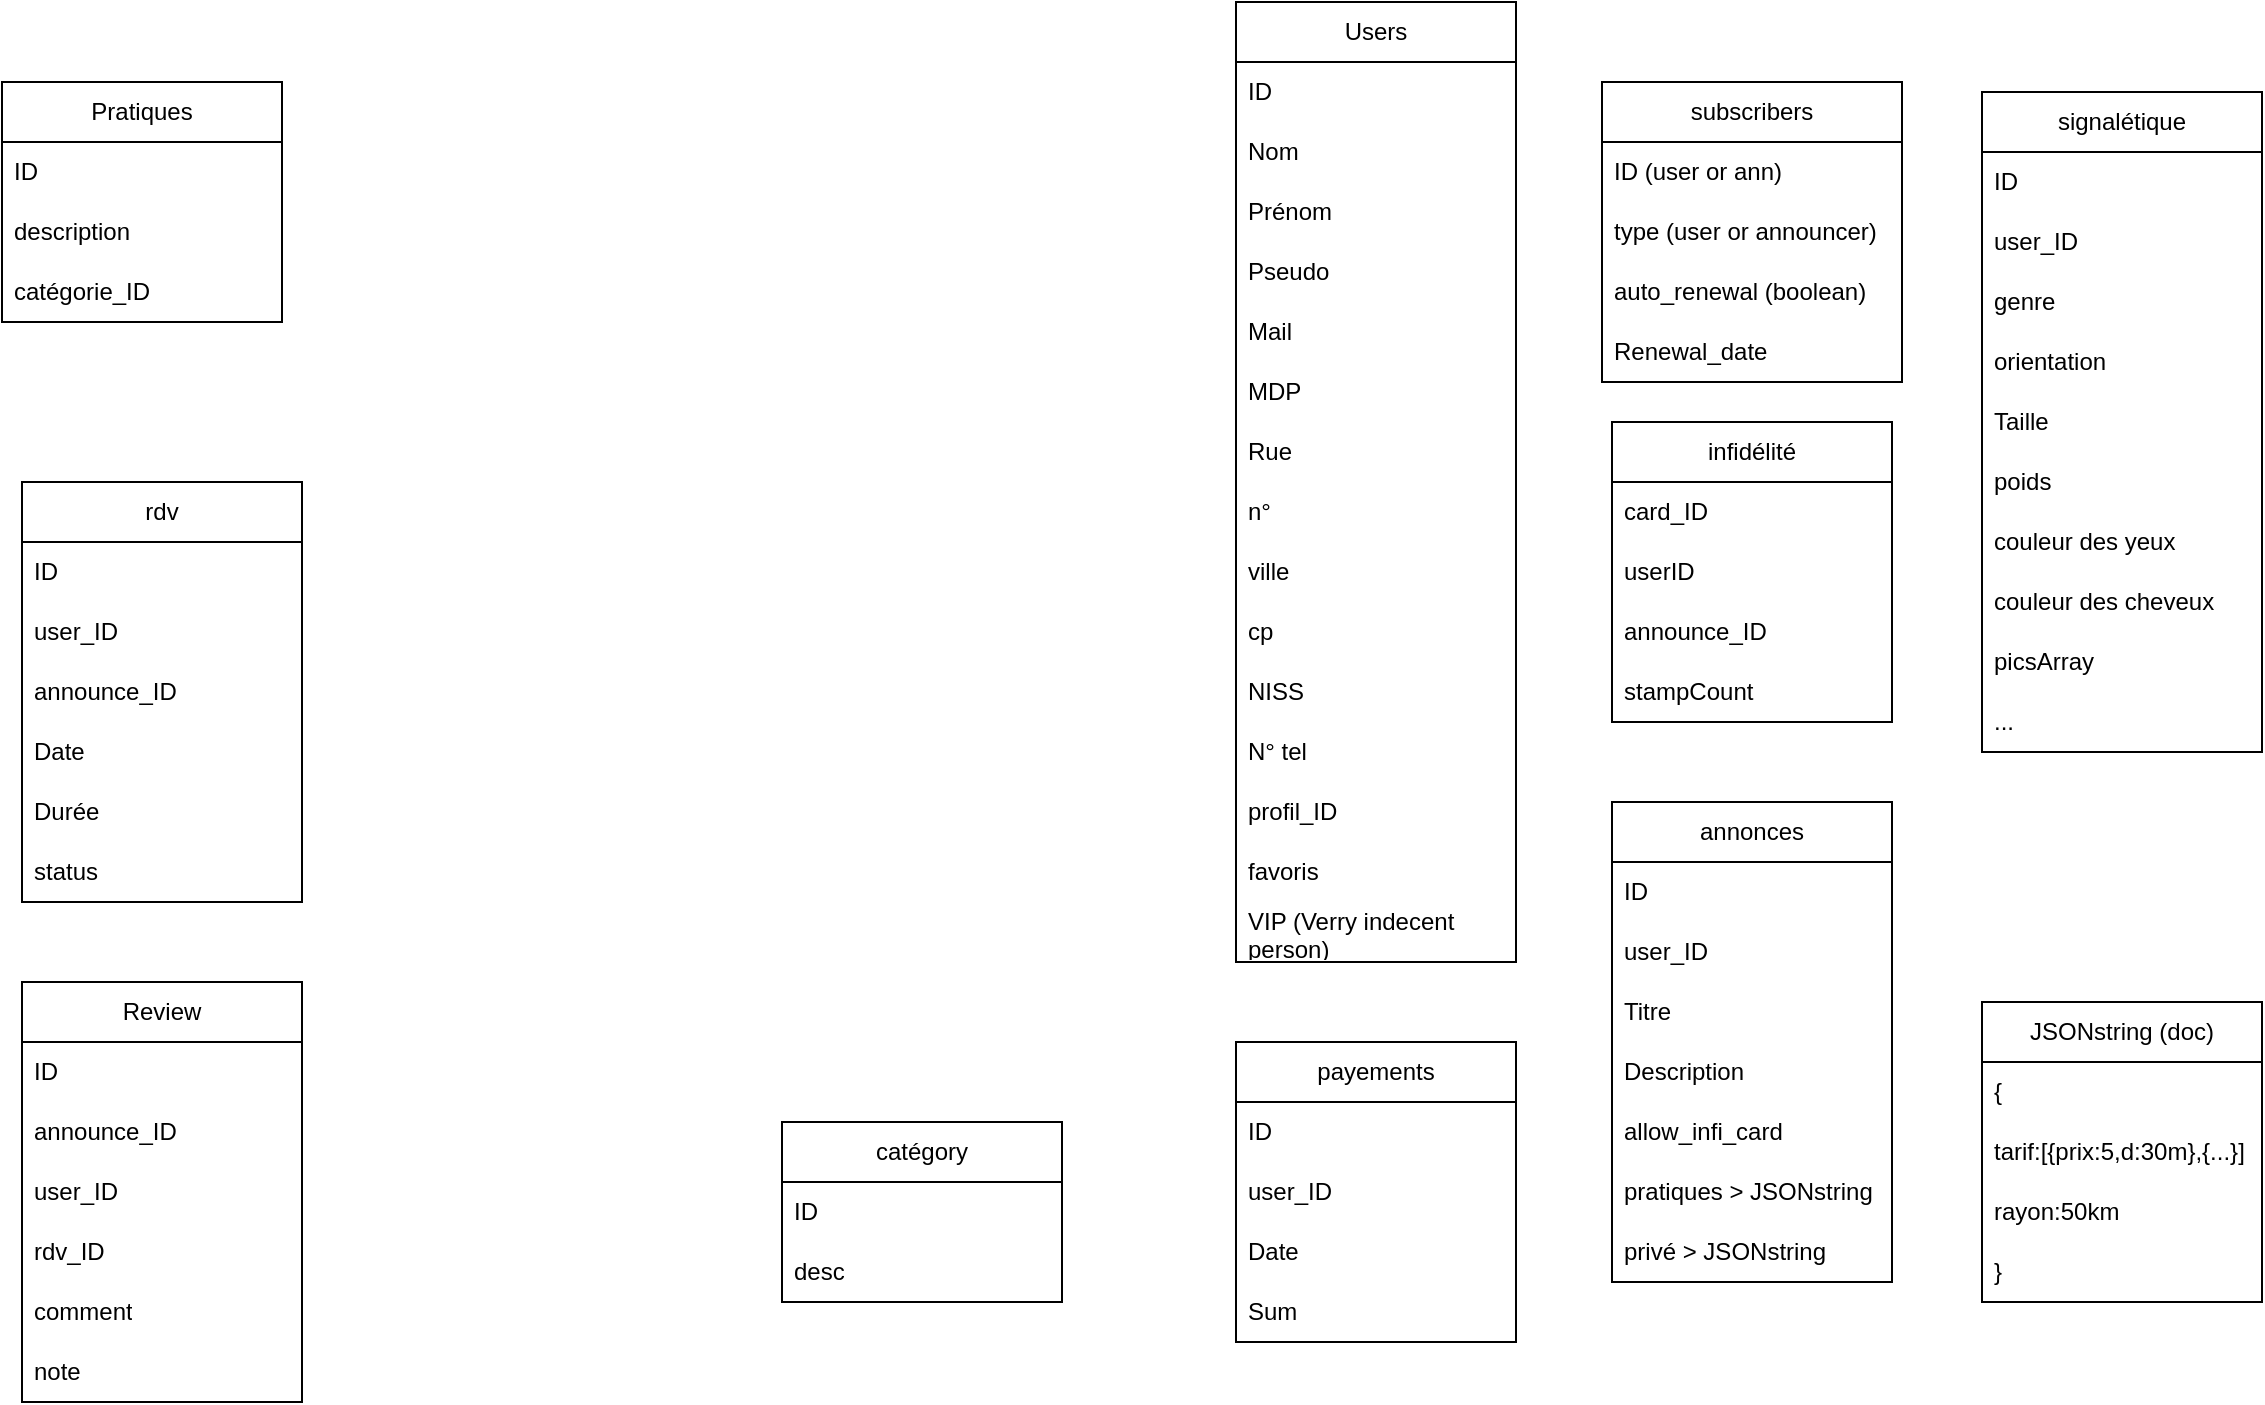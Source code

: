 <mxfile version="24.0.1" type="github">
  <diagram name="Page-1" id="em38hTdhP0eOgYKLyIxk">
    <mxGraphModel dx="1434" dy="782" grid="1" gridSize="10" guides="1" tooltips="1" connect="1" arrows="1" fold="1" page="1" pageScale="1" pageWidth="827" pageHeight="1169" math="0" shadow="0">
      <root>
        <mxCell id="0" />
        <mxCell id="1" parent="0" />
        <mxCell id="DHMOHSIansX_p8H2umuR-1" value="Users" style="swimlane;fontStyle=0;childLayout=stackLayout;horizontal=1;startSize=30;horizontalStack=0;resizeParent=1;resizeParentMax=0;resizeLast=0;collapsible=1;marginBottom=0;whiteSpace=wrap;html=1;" vertex="1" parent="1">
          <mxGeometry x="687" y="210" width="140" height="480" as="geometry" />
        </mxCell>
        <mxCell id="DHMOHSIansX_p8H2umuR-2" value="ID" style="text;strokeColor=none;fillColor=none;align=left;verticalAlign=middle;spacingLeft=4;spacingRight=4;overflow=hidden;points=[[0,0.5],[1,0.5]];portConstraint=eastwest;rotatable=0;whiteSpace=wrap;html=1;" vertex="1" parent="DHMOHSIansX_p8H2umuR-1">
          <mxGeometry y="30" width="140" height="30" as="geometry" />
        </mxCell>
        <mxCell id="DHMOHSIansX_p8H2umuR-3" value="Nom" style="text;strokeColor=none;fillColor=none;align=left;verticalAlign=middle;spacingLeft=4;spacingRight=4;overflow=hidden;points=[[0,0.5],[1,0.5]];portConstraint=eastwest;rotatable=0;whiteSpace=wrap;html=1;" vertex="1" parent="DHMOHSIansX_p8H2umuR-1">
          <mxGeometry y="60" width="140" height="30" as="geometry" />
        </mxCell>
        <mxCell id="DHMOHSIansX_p8H2umuR-4" value="Prénom" style="text;strokeColor=none;fillColor=none;align=left;verticalAlign=middle;spacingLeft=4;spacingRight=4;overflow=hidden;points=[[0,0.5],[1,0.5]];portConstraint=eastwest;rotatable=0;whiteSpace=wrap;html=1;" vertex="1" parent="DHMOHSIansX_p8H2umuR-1">
          <mxGeometry y="90" width="140" height="30" as="geometry" />
        </mxCell>
        <mxCell id="DHMOHSIansX_p8H2umuR-5" value="Pseudo" style="text;strokeColor=none;fillColor=none;align=left;verticalAlign=middle;spacingLeft=4;spacingRight=4;overflow=hidden;points=[[0,0.5],[1,0.5]];portConstraint=eastwest;rotatable=0;whiteSpace=wrap;html=1;" vertex="1" parent="DHMOHSIansX_p8H2umuR-1">
          <mxGeometry y="120" width="140" height="30" as="geometry" />
        </mxCell>
        <mxCell id="DHMOHSIansX_p8H2umuR-6" value="Mail" style="text;strokeColor=none;fillColor=none;align=left;verticalAlign=middle;spacingLeft=4;spacingRight=4;overflow=hidden;points=[[0,0.5],[1,0.5]];portConstraint=eastwest;rotatable=0;whiteSpace=wrap;html=1;" vertex="1" parent="DHMOHSIansX_p8H2umuR-1">
          <mxGeometry y="150" width="140" height="30" as="geometry" />
        </mxCell>
        <mxCell id="DHMOHSIansX_p8H2umuR-7" value="MDP" style="text;strokeColor=none;fillColor=none;align=left;verticalAlign=middle;spacingLeft=4;spacingRight=4;overflow=hidden;points=[[0,0.5],[1,0.5]];portConstraint=eastwest;rotatable=0;whiteSpace=wrap;html=1;" vertex="1" parent="DHMOHSIansX_p8H2umuR-1">
          <mxGeometry y="180" width="140" height="30" as="geometry" />
        </mxCell>
        <mxCell id="DHMOHSIansX_p8H2umuR-8" value="Rue" style="text;strokeColor=none;fillColor=none;align=left;verticalAlign=middle;spacingLeft=4;spacingRight=4;overflow=hidden;points=[[0,0.5],[1,0.5]];portConstraint=eastwest;rotatable=0;whiteSpace=wrap;html=1;" vertex="1" parent="DHMOHSIansX_p8H2umuR-1">
          <mxGeometry y="210" width="140" height="30" as="geometry" />
        </mxCell>
        <mxCell id="DHMOHSIansX_p8H2umuR-9" value="n°" style="text;strokeColor=none;fillColor=none;align=left;verticalAlign=middle;spacingLeft=4;spacingRight=4;overflow=hidden;points=[[0,0.5],[1,0.5]];portConstraint=eastwest;rotatable=0;whiteSpace=wrap;html=1;" vertex="1" parent="DHMOHSIansX_p8H2umuR-1">
          <mxGeometry y="240" width="140" height="30" as="geometry" />
        </mxCell>
        <mxCell id="DHMOHSIansX_p8H2umuR-10" value="ville" style="text;strokeColor=none;fillColor=none;align=left;verticalAlign=middle;spacingLeft=4;spacingRight=4;overflow=hidden;points=[[0,0.5],[1,0.5]];portConstraint=eastwest;rotatable=0;whiteSpace=wrap;html=1;" vertex="1" parent="DHMOHSIansX_p8H2umuR-1">
          <mxGeometry y="270" width="140" height="30" as="geometry" />
        </mxCell>
        <mxCell id="DHMOHSIansX_p8H2umuR-11" value="cp" style="text;strokeColor=none;fillColor=none;align=left;verticalAlign=middle;spacingLeft=4;spacingRight=4;overflow=hidden;points=[[0,0.5],[1,0.5]];portConstraint=eastwest;rotatable=0;whiteSpace=wrap;html=1;" vertex="1" parent="DHMOHSIansX_p8H2umuR-1">
          <mxGeometry y="300" width="140" height="30" as="geometry" />
        </mxCell>
        <mxCell id="DHMOHSIansX_p8H2umuR-12" value="NISS" style="text;strokeColor=none;fillColor=none;align=left;verticalAlign=middle;spacingLeft=4;spacingRight=4;overflow=hidden;points=[[0,0.5],[1,0.5]];portConstraint=eastwest;rotatable=0;whiteSpace=wrap;html=1;" vertex="1" parent="DHMOHSIansX_p8H2umuR-1">
          <mxGeometry y="330" width="140" height="30" as="geometry" />
        </mxCell>
        <mxCell id="DHMOHSIansX_p8H2umuR-13" value="N° tel" style="text;strokeColor=none;fillColor=none;align=left;verticalAlign=middle;spacingLeft=4;spacingRight=4;overflow=hidden;points=[[0,0.5],[1,0.5]];portConstraint=eastwest;rotatable=0;whiteSpace=wrap;html=1;" vertex="1" parent="DHMOHSIansX_p8H2umuR-1">
          <mxGeometry y="360" width="140" height="30" as="geometry" />
        </mxCell>
        <mxCell id="DHMOHSIansX_p8H2umuR-19" value="profil_ID" style="text;strokeColor=none;fillColor=none;align=left;verticalAlign=middle;spacingLeft=4;spacingRight=4;overflow=hidden;points=[[0,0.5],[1,0.5]];portConstraint=eastwest;rotatable=0;whiteSpace=wrap;html=1;" vertex="1" parent="DHMOHSIansX_p8H2umuR-1">
          <mxGeometry y="390" width="140" height="30" as="geometry" />
        </mxCell>
        <mxCell id="DHMOHSIansX_p8H2umuR-35" value="favoris" style="text;strokeColor=none;fillColor=none;align=left;verticalAlign=middle;spacingLeft=4;spacingRight=4;overflow=hidden;points=[[0,0.5],[1,0.5]];portConstraint=eastwest;rotatable=0;whiteSpace=wrap;html=1;" vertex="1" parent="DHMOHSIansX_p8H2umuR-1">
          <mxGeometry y="420" width="140" height="30" as="geometry" />
        </mxCell>
        <mxCell id="DHMOHSIansX_p8H2umuR-67" value="VIP (Verry indecent person)" style="text;strokeColor=none;fillColor=none;align=left;verticalAlign=middle;spacingLeft=4;spacingRight=4;overflow=hidden;points=[[0,0.5],[1,0.5]];portConstraint=eastwest;rotatable=0;whiteSpace=wrap;html=1;" vertex="1" parent="DHMOHSIansX_p8H2umuR-1">
          <mxGeometry y="450" width="140" height="30" as="geometry" />
        </mxCell>
        <mxCell id="DHMOHSIansX_p8H2umuR-15" value="signalétique" style="swimlane;fontStyle=0;childLayout=stackLayout;horizontal=1;startSize=30;horizontalStack=0;resizeParent=1;resizeParentMax=0;resizeLast=0;collapsible=1;marginBottom=0;whiteSpace=wrap;html=1;" vertex="1" parent="1">
          <mxGeometry x="1060" y="255" width="140" height="330" as="geometry" />
        </mxCell>
        <mxCell id="DHMOHSIansX_p8H2umuR-16" value="ID" style="text;strokeColor=none;fillColor=none;align=left;verticalAlign=middle;spacingLeft=4;spacingRight=4;overflow=hidden;points=[[0,0.5],[1,0.5]];portConstraint=eastwest;rotatable=0;whiteSpace=wrap;html=1;" vertex="1" parent="DHMOHSIansX_p8H2umuR-15">
          <mxGeometry y="30" width="140" height="30" as="geometry" />
        </mxCell>
        <mxCell id="DHMOHSIansX_p8H2umuR-17" value="user_ID" style="text;strokeColor=none;fillColor=none;align=left;verticalAlign=middle;spacingLeft=4;spacingRight=4;overflow=hidden;points=[[0,0.5],[1,0.5]];portConstraint=eastwest;rotatable=0;whiteSpace=wrap;html=1;" vertex="1" parent="DHMOHSIansX_p8H2umuR-15">
          <mxGeometry y="60" width="140" height="30" as="geometry" />
        </mxCell>
        <mxCell id="DHMOHSIansX_p8H2umuR-18" value="genre" style="text;strokeColor=none;fillColor=none;align=left;verticalAlign=middle;spacingLeft=4;spacingRight=4;overflow=hidden;points=[[0,0.5],[1,0.5]];portConstraint=eastwest;rotatable=0;whiteSpace=wrap;html=1;" vertex="1" parent="DHMOHSIansX_p8H2umuR-15">
          <mxGeometry y="90" width="140" height="30" as="geometry" />
        </mxCell>
        <mxCell id="DHMOHSIansX_p8H2umuR-20" value="orientation" style="text;strokeColor=none;fillColor=none;align=left;verticalAlign=middle;spacingLeft=4;spacingRight=4;overflow=hidden;points=[[0,0.5],[1,0.5]];portConstraint=eastwest;rotatable=0;whiteSpace=wrap;html=1;" vertex="1" parent="DHMOHSIansX_p8H2umuR-15">
          <mxGeometry y="120" width="140" height="30" as="geometry" />
        </mxCell>
        <mxCell id="DHMOHSIansX_p8H2umuR-22" value="Taille" style="text;strokeColor=none;fillColor=none;align=left;verticalAlign=middle;spacingLeft=4;spacingRight=4;overflow=hidden;points=[[0,0.5],[1,0.5]];portConstraint=eastwest;rotatable=0;whiteSpace=wrap;html=1;" vertex="1" parent="DHMOHSIansX_p8H2umuR-15">
          <mxGeometry y="150" width="140" height="30" as="geometry" />
        </mxCell>
        <mxCell id="DHMOHSIansX_p8H2umuR-23" value="poids" style="text;strokeColor=none;fillColor=none;align=left;verticalAlign=middle;spacingLeft=4;spacingRight=4;overflow=hidden;points=[[0,0.5],[1,0.5]];portConstraint=eastwest;rotatable=0;whiteSpace=wrap;html=1;" vertex="1" parent="DHMOHSIansX_p8H2umuR-15">
          <mxGeometry y="180" width="140" height="30" as="geometry" />
        </mxCell>
        <mxCell id="DHMOHSIansX_p8H2umuR-24" value="couleur des yeux" style="text;strokeColor=none;fillColor=none;align=left;verticalAlign=middle;spacingLeft=4;spacingRight=4;overflow=hidden;points=[[0,0.5],[1,0.5]];portConstraint=eastwest;rotatable=0;whiteSpace=wrap;html=1;" vertex="1" parent="DHMOHSIansX_p8H2umuR-15">
          <mxGeometry y="210" width="140" height="30" as="geometry" />
        </mxCell>
        <mxCell id="DHMOHSIansX_p8H2umuR-25" value="couleur des cheveux" style="text;strokeColor=none;fillColor=none;align=left;verticalAlign=middle;spacingLeft=4;spacingRight=4;overflow=hidden;points=[[0,0.5],[1,0.5]];portConstraint=eastwest;rotatable=0;whiteSpace=wrap;html=1;" vertex="1" parent="DHMOHSIansX_p8H2umuR-15">
          <mxGeometry y="240" width="140" height="30" as="geometry" />
        </mxCell>
        <mxCell id="DHMOHSIansX_p8H2umuR-51" value="picsArray" style="text;strokeColor=none;fillColor=none;align=left;verticalAlign=middle;spacingLeft=4;spacingRight=4;overflow=hidden;points=[[0,0.5],[1,0.5]];portConstraint=eastwest;rotatable=0;whiteSpace=wrap;html=1;" vertex="1" parent="DHMOHSIansX_p8H2umuR-15">
          <mxGeometry y="270" width="140" height="30" as="geometry" />
        </mxCell>
        <mxCell id="DHMOHSIansX_p8H2umuR-26" value="..." style="text;strokeColor=none;fillColor=none;align=left;verticalAlign=middle;spacingLeft=4;spacingRight=4;overflow=hidden;points=[[0,0.5],[1,0.5]];portConstraint=eastwest;rotatable=0;whiteSpace=wrap;html=1;" vertex="1" parent="DHMOHSIansX_p8H2umuR-15">
          <mxGeometry y="300" width="140" height="30" as="geometry" />
        </mxCell>
        <mxCell id="DHMOHSIansX_p8H2umuR-27" value="Pratiques" style="swimlane;fontStyle=0;childLayout=stackLayout;horizontal=1;startSize=30;horizontalStack=0;resizeParent=1;resizeParentMax=0;resizeLast=0;collapsible=1;marginBottom=0;whiteSpace=wrap;html=1;" vertex="1" parent="1">
          <mxGeometry x="70" y="250" width="140" height="120" as="geometry" />
        </mxCell>
        <mxCell id="DHMOHSIansX_p8H2umuR-28" value="ID" style="text;strokeColor=none;fillColor=none;align=left;verticalAlign=middle;spacingLeft=4;spacingRight=4;overflow=hidden;points=[[0,0.5],[1,0.5]];portConstraint=eastwest;rotatable=0;whiteSpace=wrap;html=1;" vertex="1" parent="DHMOHSIansX_p8H2umuR-27">
          <mxGeometry y="30" width="140" height="30" as="geometry" />
        </mxCell>
        <mxCell id="DHMOHSIansX_p8H2umuR-29" value="description" style="text;strokeColor=none;fillColor=none;align=left;verticalAlign=middle;spacingLeft=4;spacingRight=4;overflow=hidden;points=[[0,0.5],[1,0.5]];portConstraint=eastwest;rotatable=0;whiteSpace=wrap;html=1;" vertex="1" parent="DHMOHSIansX_p8H2umuR-27">
          <mxGeometry y="60" width="140" height="30" as="geometry" />
        </mxCell>
        <mxCell id="DHMOHSIansX_p8H2umuR-30" value="catégorie_ID" style="text;strokeColor=none;fillColor=none;align=left;verticalAlign=middle;spacingLeft=4;spacingRight=4;overflow=hidden;points=[[0,0.5],[1,0.5]];portConstraint=eastwest;rotatable=0;whiteSpace=wrap;html=1;" vertex="1" parent="DHMOHSIansX_p8H2umuR-27">
          <mxGeometry y="90" width="140" height="30" as="geometry" />
        </mxCell>
        <mxCell id="DHMOHSIansX_p8H2umuR-31" value="rdv" style="swimlane;fontStyle=0;childLayout=stackLayout;horizontal=1;startSize=30;horizontalStack=0;resizeParent=1;resizeParentMax=0;resizeLast=0;collapsible=1;marginBottom=0;whiteSpace=wrap;html=1;" vertex="1" parent="1">
          <mxGeometry x="80" y="450" width="140" height="210" as="geometry" />
        </mxCell>
        <mxCell id="DHMOHSIansX_p8H2umuR-32" value="ID" style="text;strokeColor=none;fillColor=none;align=left;verticalAlign=middle;spacingLeft=4;spacingRight=4;overflow=hidden;points=[[0,0.5],[1,0.5]];portConstraint=eastwest;rotatable=0;whiteSpace=wrap;html=1;" vertex="1" parent="DHMOHSIansX_p8H2umuR-31">
          <mxGeometry y="30" width="140" height="30" as="geometry" />
        </mxCell>
        <mxCell id="DHMOHSIansX_p8H2umuR-33" value="user_ID" style="text;strokeColor=none;fillColor=none;align=left;verticalAlign=middle;spacingLeft=4;spacingRight=4;overflow=hidden;points=[[0,0.5],[1,0.5]];portConstraint=eastwest;rotatable=0;whiteSpace=wrap;html=1;" vertex="1" parent="DHMOHSIansX_p8H2umuR-31">
          <mxGeometry y="60" width="140" height="30" as="geometry" />
        </mxCell>
        <mxCell id="DHMOHSIansX_p8H2umuR-34" value="announce_ID" style="text;strokeColor=none;fillColor=none;align=left;verticalAlign=middle;spacingLeft=4;spacingRight=4;overflow=hidden;points=[[0,0.5],[1,0.5]];portConstraint=eastwest;rotatable=0;whiteSpace=wrap;html=1;" vertex="1" parent="DHMOHSIansX_p8H2umuR-31">
          <mxGeometry y="90" width="140" height="30" as="geometry" />
        </mxCell>
        <mxCell id="DHMOHSIansX_p8H2umuR-36" value="Date" style="text;strokeColor=none;fillColor=none;align=left;verticalAlign=middle;spacingLeft=4;spacingRight=4;overflow=hidden;points=[[0,0.5],[1,0.5]];portConstraint=eastwest;rotatable=0;whiteSpace=wrap;html=1;" vertex="1" parent="DHMOHSIansX_p8H2umuR-31">
          <mxGeometry y="120" width="140" height="30" as="geometry" />
        </mxCell>
        <mxCell id="DHMOHSIansX_p8H2umuR-37" value="Durée" style="text;strokeColor=none;fillColor=none;align=left;verticalAlign=middle;spacingLeft=4;spacingRight=4;overflow=hidden;points=[[0,0.5],[1,0.5]];portConstraint=eastwest;rotatable=0;whiteSpace=wrap;html=1;" vertex="1" parent="DHMOHSIansX_p8H2umuR-31">
          <mxGeometry y="150" width="140" height="30" as="geometry" />
        </mxCell>
        <mxCell id="DHMOHSIansX_p8H2umuR-42" value="status" style="text;strokeColor=none;fillColor=none;align=left;verticalAlign=middle;spacingLeft=4;spacingRight=4;overflow=hidden;points=[[0,0.5],[1,0.5]];portConstraint=eastwest;rotatable=0;whiteSpace=wrap;html=1;" vertex="1" parent="DHMOHSIansX_p8H2umuR-31">
          <mxGeometry y="180" width="140" height="30" as="geometry" />
        </mxCell>
        <mxCell id="DHMOHSIansX_p8H2umuR-38" value="Review" style="swimlane;fontStyle=0;childLayout=stackLayout;horizontal=1;startSize=30;horizontalStack=0;resizeParent=1;resizeParentMax=0;resizeLast=0;collapsible=1;marginBottom=0;whiteSpace=wrap;html=1;" vertex="1" parent="1">
          <mxGeometry x="80" y="700" width="140" height="210" as="geometry" />
        </mxCell>
        <mxCell id="DHMOHSIansX_p8H2umuR-39" value="ID" style="text;strokeColor=none;fillColor=none;align=left;verticalAlign=middle;spacingLeft=4;spacingRight=4;overflow=hidden;points=[[0,0.5],[1,0.5]];portConstraint=eastwest;rotatable=0;whiteSpace=wrap;html=1;" vertex="1" parent="DHMOHSIansX_p8H2umuR-38">
          <mxGeometry y="30" width="140" height="30" as="geometry" />
        </mxCell>
        <mxCell id="DHMOHSIansX_p8H2umuR-40" value="announce_ID" style="text;strokeColor=none;fillColor=none;align=left;verticalAlign=middle;spacingLeft=4;spacingRight=4;overflow=hidden;points=[[0,0.5],[1,0.5]];portConstraint=eastwest;rotatable=0;whiteSpace=wrap;html=1;" vertex="1" parent="DHMOHSIansX_p8H2umuR-38">
          <mxGeometry y="60" width="140" height="30" as="geometry" />
        </mxCell>
        <mxCell id="DHMOHSIansX_p8H2umuR-41" value="user_ID" style="text;strokeColor=none;fillColor=none;align=left;verticalAlign=middle;spacingLeft=4;spacingRight=4;overflow=hidden;points=[[0,0.5],[1,0.5]];portConstraint=eastwest;rotatable=0;whiteSpace=wrap;html=1;" vertex="1" parent="DHMOHSIansX_p8H2umuR-38">
          <mxGeometry y="90" width="140" height="30" as="geometry" />
        </mxCell>
        <mxCell id="DHMOHSIansX_p8H2umuR-45" value="rdv_ID" style="text;strokeColor=none;fillColor=none;align=left;verticalAlign=middle;spacingLeft=4;spacingRight=4;overflow=hidden;points=[[0,0.5],[1,0.5]];portConstraint=eastwest;rotatable=0;whiteSpace=wrap;html=1;" vertex="1" parent="DHMOHSIansX_p8H2umuR-38">
          <mxGeometry y="120" width="140" height="30" as="geometry" />
        </mxCell>
        <mxCell id="DHMOHSIansX_p8H2umuR-43" value="comment" style="text;strokeColor=none;fillColor=none;align=left;verticalAlign=middle;spacingLeft=4;spacingRight=4;overflow=hidden;points=[[0,0.5],[1,0.5]];portConstraint=eastwest;rotatable=0;whiteSpace=wrap;html=1;" vertex="1" parent="DHMOHSIansX_p8H2umuR-38">
          <mxGeometry y="150" width="140" height="30" as="geometry" />
        </mxCell>
        <mxCell id="DHMOHSIansX_p8H2umuR-44" value="note" style="text;strokeColor=none;fillColor=none;align=left;verticalAlign=middle;spacingLeft=4;spacingRight=4;overflow=hidden;points=[[0,0.5],[1,0.5]];portConstraint=eastwest;rotatable=0;whiteSpace=wrap;html=1;" vertex="1" parent="DHMOHSIansX_p8H2umuR-38">
          <mxGeometry y="180" width="140" height="30" as="geometry" />
        </mxCell>
        <mxCell id="DHMOHSIansX_p8H2umuR-46" value="annonces" style="swimlane;fontStyle=0;childLayout=stackLayout;horizontal=1;startSize=30;horizontalStack=0;resizeParent=1;resizeParentMax=0;resizeLast=0;collapsible=1;marginBottom=0;whiteSpace=wrap;html=1;" vertex="1" parent="1">
          <mxGeometry x="875" y="610" width="140" height="240" as="geometry" />
        </mxCell>
        <mxCell id="DHMOHSIansX_p8H2umuR-47" value="ID" style="text;strokeColor=none;fillColor=none;align=left;verticalAlign=middle;spacingLeft=4;spacingRight=4;overflow=hidden;points=[[0,0.5],[1,0.5]];portConstraint=eastwest;rotatable=0;whiteSpace=wrap;html=1;" vertex="1" parent="DHMOHSIansX_p8H2umuR-46">
          <mxGeometry y="30" width="140" height="30" as="geometry" />
        </mxCell>
        <mxCell id="DHMOHSIansX_p8H2umuR-48" value="user_ID" style="text;strokeColor=none;fillColor=none;align=left;verticalAlign=middle;spacingLeft=4;spacingRight=4;overflow=hidden;points=[[0,0.5],[1,0.5]];portConstraint=eastwest;rotatable=0;whiteSpace=wrap;html=1;" vertex="1" parent="DHMOHSIansX_p8H2umuR-46">
          <mxGeometry y="60" width="140" height="30" as="geometry" />
        </mxCell>
        <mxCell id="DHMOHSIansX_p8H2umuR-52" value="Titre" style="text;strokeColor=none;fillColor=none;align=left;verticalAlign=middle;spacingLeft=4;spacingRight=4;overflow=hidden;points=[[0,0.5],[1,0.5]];portConstraint=eastwest;rotatable=0;whiteSpace=wrap;html=1;" vertex="1" parent="DHMOHSIansX_p8H2umuR-46">
          <mxGeometry y="90" width="140" height="30" as="geometry" />
        </mxCell>
        <mxCell id="DHMOHSIansX_p8H2umuR-84" value="Description" style="text;strokeColor=none;fillColor=none;align=left;verticalAlign=middle;spacingLeft=4;spacingRight=4;overflow=hidden;points=[[0,0.5],[1,0.5]];portConstraint=eastwest;rotatable=0;whiteSpace=wrap;html=1;" vertex="1" parent="DHMOHSIansX_p8H2umuR-46">
          <mxGeometry y="120" width="140" height="30" as="geometry" />
        </mxCell>
        <mxCell id="DHMOHSIansX_p8H2umuR-53" value="allow_infi_card" style="text;strokeColor=none;fillColor=none;align=left;verticalAlign=middle;spacingLeft=4;spacingRight=4;overflow=hidden;points=[[0,0.5],[1,0.5]];portConstraint=eastwest;rotatable=0;whiteSpace=wrap;html=1;" vertex="1" parent="DHMOHSIansX_p8H2umuR-46">
          <mxGeometry y="150" width="140" height="30" as="geometry" />
        </mxCell>
        <mxCell id="DHMOHSIansX_p8H2umuR-60" value="pratiques &amp;gt; JSONstring" style="text;strokeColor=none;fillColor=none;align=left;verticalAlign=middle;spacingLeft=4;spacingRight=4;overflow=hidden;points=[[0,0.5],[1,0.5]];portConstraint=eastwest;rotatable=0;whiteSpace=wrap;html=1;" vertex="1" parent="DHMOHSIansX_p8H2umuR-46">
          <mxGeometry y="180" width="140" height="30" as="geometry" />
        </mxCell>
        <mxCell id="DHMOHSIansX_p8H2umuR-54" value="privé &amp;gt; JSONstring" style="text;strokeColor=none;fillColor=none;align=left;verticalAlign=middle;spacingLeft=4;spacingRight=4;overflow=hidden;points=[[0,0.5],[1,0.5]];portConstraint=eastwest;rotatable=0;whiteSpace=wrap;html=1;" vertex="1" parent="DHMOHSIansX_p8H2umuR-46">
          <mxGeometry y="210" width="140" height="30" as="geometry" />
        </mxCell>
        <mxCell id="DHMOHSIansX_p8H2umuR-55" value="JSONstring (doc)" style="swimlane;fontStyle=0;childLayout=stackLayout;horizontal=1;startSize=30;horizontalStack=0;resizeParent=1;resizeParentMax=0;resizeLast=0;collapsible=1;marginBottom=0;whiteSpace=wrap;html=1;" vertex="1" parent="1">
          <mxGeometry x="1060" y="710" width="140" height="150" as="geometry" />
        </mxCell>
        <mxCell id="DHMOHSIansX_p8H2umuR-59" value="{" style="text;strokeColor=none;fillColor=none;align=left;verticalAlign=middle;spacingLeft=4;spacingRight=4;overflow=hidden;points=[[0,0.5],[1,0.5]];portConstraint=eastwest;rotatable=0;whiteSpace=wrap;html=1;" vertex="1" parent="DHMOHSIansX_p8H2umuR-55">
          <mxGeometry y="30" width="140" height="30" as="geometry" />
        </mxCell>
        <mxCell id="DHMOHSIansX_p8H2umuR-56" value="tarif:[{prix:5,d:30m},{...}]" style="text;strokeColor=none;fillColor=none;align=left;verticalAlign=middle;spacingLeft=4;spacingRight=4;overflow=hidden;points=[[0,0.5],[1,0.5]];portConstraint=eastwest;rotatable=0;whiteSpace=wrap;html=1;" vertex="1" parent="DHMOHSIansX_p8H2umuR-55">
          <mxGeometry y="60" width="140" height="30" as="geometry" />
        </mxCell>
        <mxCell id="DHMOHSIansX_p8H2umuR-57" value="rayon:50km" style="text;strokeColor=none;fillColor=none;align=left;verticalAlign=middle;spacingLeft=4;spacingRight=4;overflow=hidden;points=[[0,0.5],[1,0.5]];portConstraint=eastwest;rotatable=0;whiteSpace=wrap;html=1;" vertex="1" parent="DHMOHSIansX_p8H2umuR-55">
          <mxGeometry y="90" width="140" height="30" as="geometry" />
        </mxCell>
        <mxCell id="DHMOHSIansX_p8H2umuR-58" value="}" style="text;strokeColor=none;fillColor=none;align=left;verticalAlign=middle;spacingLeft=4;spacingRight=4;overflow=hidden;points=[[0,0.5],[1,0.5]];portConstraint=eastwest;rotatable=0;whiteSpace=wrap;html=1;" vertex="1" parent="DHMOHSIansX_p8H2umuR-55">
          <mxGeometry y="120" width="140" height="30" as="geometry" />
        </mxCell>
        <mxCell id="DHMOHSIansX_p8H2umuR-69" value="subscribers" style="swimlane;fontStyle=0;childLayout=stackLayout;horizontal=1;startSize=30;horizontalStack=0;resizeParent=1;resizeParentMax=0;resizeLast=0;collapsible=1;marginBottom=0;whiteSpace=wrap;html=1;" vertex="1" parent="1">
          <mxGeometry x="870" y="250" width="150" height="150" as="geometry" />
        </mxCell>
        <mxCell id="DHMOHSIansX_p8H2umuR-70" value="ID (user or ann)" style="text;strokeColor=none;fillColor=none;align=left;verticalAlign=middle;spacingLeft=4;spacingRight=4;overflow=hidden;points=[[0,0.5],[1,0.5]];portConstraint=eastwest;rotatable=0;whiteSpace=wrap;html=1;" vertex="1" parent="DHMOHSIansX_p8H2umuR-69">
          <mxGeometry y="30" width="150" height="30" as="geometry" />
        </mxCell>
        <mxCell id="DHMOHSIansX_p8H2umuR-73" value="type (user or announcer)" style="text;strokeColor=none;fillColor=none;align=left;verticalAlign=middle;spacingLeft=4;spacingRight=4;overflow=hidden;points=[[0,0.5],[1,0.5]];portConstraint=eastwest;rotatable=0;whiteSpace=wrap;html=1;" vertex="1" parent="DHMOHSIansX_p8H2umuR-69">
          <mxGeometry y="60" width="150" height="30" as="geometry" />
        </mxCell>
        <mxCell id="DHMOHSIansX_p8H2umuR-71" value="auto_renewal (boolean)" style="text;strokeColor=none;fillColor=none;align=left;verticalAlign=middle;spacingLeft=4;spacingRight=4;overflow=hidden;points=[[0,0.5],[1,0.5]];portConstraint=eastwest;rotatable=0;whiteSpace=wrap;html=1;" vertex="1" parent="DHMOHSIansX_p8H2umuR-69">
          <mxGeometry y="90" width="150" height="30" as="geometry" />
        </mxCell>
        <mxCell id="DHMOHSIansX_p8H2umuR-72" value="Renewal_date" style="text;strokeColor=none;fillColor=none;align=left;verticalAlign=middle;spacingLeft=4;spacingRight=4;overflow=hidden;points=[[0,0.5],[1,0.5]];portConstraint=eastwest;rotatable=0;whiteSpace=wrap;html=1;" vertex="1" parent="DHMOHSIansX_p8H2umuR-69">
          <mxGeometry y="120" width="150" height="30" as="geometry" />
        </mxCell>
        <mxCell id="DHMOHSIansX_p8H2umuR-74" value="infidélité" style="swimlane;fontStyle=0;childLayout=stackLayout;horizontal=1;startSize=30;horizontalStack=0;resizeParent=1;resizeParentMax=0;resizeLast=0;collapsible=1;marginBottom=0;whiteSpace=wrap;html=1;" vertex="1" parent="1">
          <mxGeometry x="875" y="420" width="140" height="150" as="geometry" />
        </mxCell>
        <mxCell id="DHMOHSIansX_p8H2umuR-75" value="card_ID" style="text;strokeColor=none;fillColor=none;align=left;verticalAlign=middle;spacingLeft=4;spacingRight=4;overflow=hidden;points=[[0,0.5],[1,0.5]];portConstraint=eastwest;rotatable=0;whiteSpace=wrap;html=1;" vertex="1" parent="DHMOHSIansX_p8H2umuR-74">
          <mxGeometry y="30" width="140" height="30" as="geometry" />
        </mxCell>
        <mxCell id="DHMOHSIansX_p8H2umuR-76" value="userID" style="text;strokeColor=none;fillColor=none;align=left;verticalAlign=middle;spacingLeft=4;spacingRight=4;overflow=hidden;points=[[0,0.5],[1,0.5]];portConstraint=eastwest;rotatable=0;whiteSpace=wrap;html=1;" vertex="1" parent="DHMOHSIansX_p8H2umuR-74">
          <mxGeometry y="60" width="140" height="30" as="geometry" />
        </mxCell>
        <mxCell id="DHMOHSIansX_p8H2umuR-77" value="announce_ID" style="text;strokeColor=none;fillColor=none;align=left;verticalAlign=middle;spacingLeft=4;spacingRight=4;overflow=hidden;points=[[0,0.5],[1,0.5]];portConstraint=eastwest;rotatable=0;whiteSpace=wrap;html=1;" vertex="1" parent="DHMOHSIansX_p8H2umuR-74">
          <mxGeometry y="90" width="140" height="30" as="geometry" />
        </mxCell>
        <mxCell id="DHMOHSIansX_p8H2umuR-78" value="stampCount" style="text;strokeColor=none;fillColor=none;align=left;verticalAlign=middle;spacingLeft=4;spacingRight=4;overflow=hidden;points=[[0,0.5],[1,0.5]];portConstraint=eastwest;rotatable=0;whiteSpace=wrap;html=1;" vertex="1" parent="DHMOHSIansX_p8H2umuR-74">
          <mxGeometry y="120" width="140" height="30" as="geometry" />
        </mxCell>
        <mxCell id="DHMOHSIansX_p8H2umuR-79" value="payements" style="swimlane;fontStyle=0;childLayout=stackLayout;horizontal=1;startSize=30;horizontalStack=0;resizeParent=1;resizeParentMax=0;resizeLast=0;collapsible=1;marginBottom=0;whiteSpace=wrap;html=1;" vertex="1" parent="1">
          <mxGeometry x="687" y="730" width="140" height="150" as="geometry" />
        </mxCell>
        <mxCell id="DHMOHSIansX_p8H2umuR-80" value="ID" style="text;strokeColor=none;fillColor=none;align=left;verticalAlign=middle;spacingLeft=4;spacingRight=4;overflow=hidden;points=[[0,0.5],[1,0.5]];portConstraint=eastwest;rotatable=0;whiteSpace=wrap;html=1;" vertex="1" parent="DHMOHSIansX_p8H2umuR-79">
          <mxGeometry y="30" width="140" height="30" as="geometry" />
        </mxCell>
        <mxCell id="DHMOHSIansX_p8H2umuR-83" value="user_ID" style="text;strokeColor=none;fillColor=none;align=left;verticalAlign=middle;spacingLeft=4;spacingRight=4;overflow=hidden;points=[[0,0.5],[1,0.5]];portConstraint=eastwest;rotatable=0;whiteSpace=wrap;html=1;" vertex="1" parent="DHMOHSIansX_p8H2umuR-79">
          <mxGeometry y="60" width="140" height="30" as="geometry" />
        </mxCell>
        <mxCell id="DHMOHSIansX_p8H2umuR-81" value="Date" style="text;strokeColor=none;fillColor=none;align=left;verticalAlign=middle;spacingLeft=4;spacingRight=4;overflow=hidden;points=[[0,0.5],[1,0.5]];portConstraint=eastwest;rotatable=0;whiteSpace=wrap;html=1;" vertex="1" parent="DHMOHSIansX_p8H2umuR-79">
          <mxGeometry y="90" width="140" height="30" as="geometry" />
        </mxCell>
        <mxCell id="DHMOHSIansX_p8H2umuR-82" value="Sum" style="text;strokeColor=none;fillColor=none;align=left;verticalAlign=middle;spacingLeft=4;spacingRight=4;overflow=hidden;points=[[0,0.5],[1,0.5]];portConstraint=eastwest;rotatable=0;whiteSpace=wrap;html=1;" vertex="1" parent="DHMOHSIansX_p8H2umuR-79">
          <mxGeometry y="120" width="140" height="30" as="geometry" />
        </mxCell>
        <mxCell id="DHMOHSIansX_p8H2umuR-85" value="catégory" style="swimlane;fontStyle=0;childLayout=stackLayout;horizontal=1;startSize=30;horizontalStack=0;resizeParent=1;resizeParentMax=0;resizeLast=0;collapsible=1;marginBottom=0;whiteSpace=wrap;html=1;" vertex="1" parent="1">
          <mxGeometry x="460" y="770" width="140" height="90" as="geometry" />
        </mxCell>
        <mxCell id="DHMOHSIansX_p8H2umuR-86" value="ID" style="text;strokeColor=none;fillColor=none;align=left;verticalAlign=middle;spacingLeft=4;spacingRight=4;overflow=hidden;points=[[0,0.5],[1,0.5]];portConstraint=eastwest;rotatable=0;whiteSpace=wrap;html=1;" vertex="1" parent="DHMOHSIansX_p8H2umuR-85">
          <mxGeometry y="30" width="140" height="30" as="geometry" />
        </mxCell>
        <mxCell id="DHMOHSIansX_p8H2umuR-87" value="desc" style="text;strokeColor=none;fillColor=none;align=left;verticalAlign=middle;spacingLeft=4;spacingRight=4;overflow=hidden;points=[[0,0.5],[1,0.5]];portConstraint=eastwest;rotatable=0;whiteSpace=wrap;html=1;" vertex="1" parent="DHMOHSIansX_p8H2umuR-85">
          <mxGeometry y="60" width="140" height="30" as="geometry" />
        </mxCell>
      </root>
    </mxGraphModel>
  </diagram>
</mxfile>
